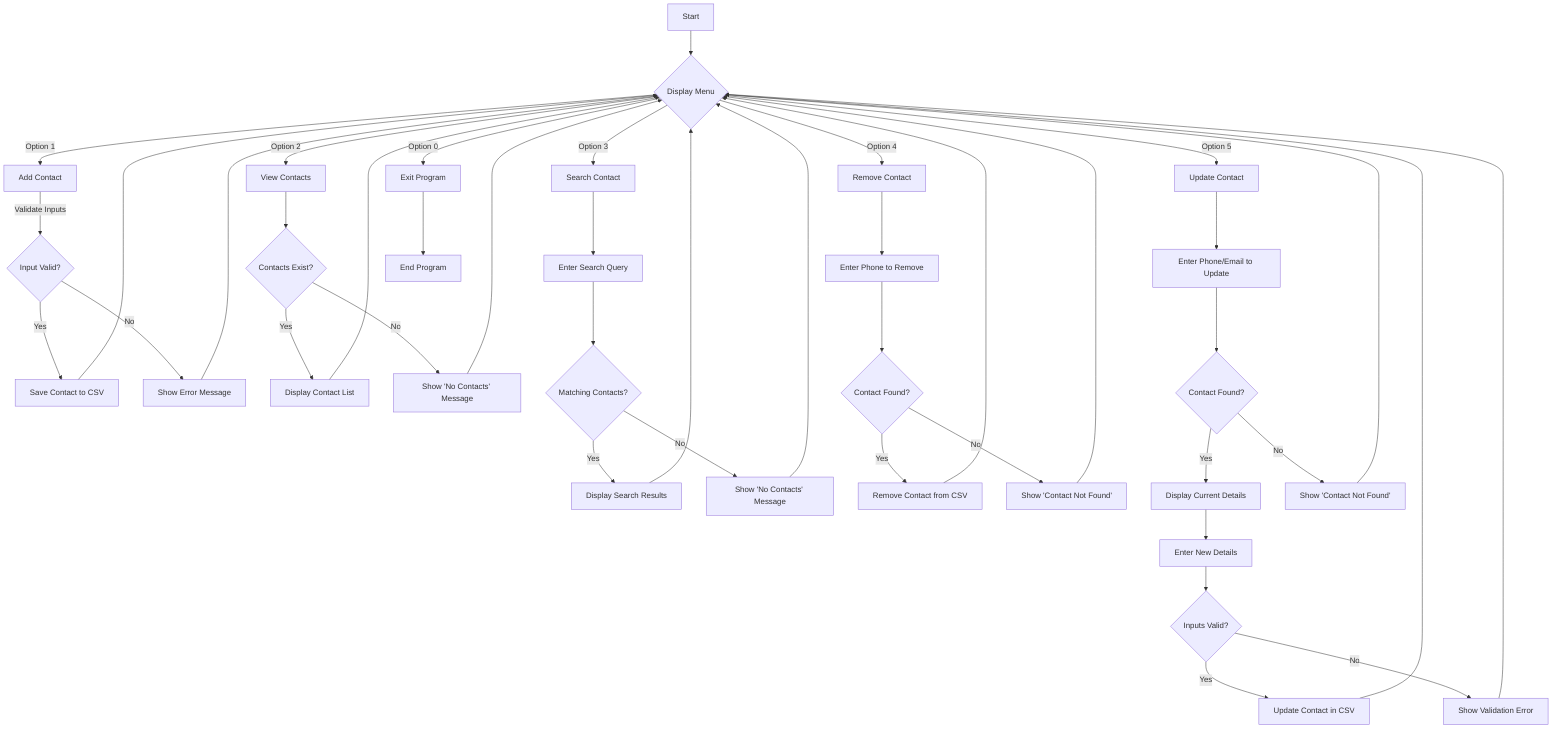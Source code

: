 flowchart TD
    A[Start] --> B{Display Menu}
    B --> |Option 1| C[Add Contact]
    B --> |Option 2| D[View Contacts]
    B --> |Option 3| E[Search Contact]
    B --> |Option 4| F[Remove Contact]
    B --> |Option 5| G[Update Contact]
    B --> |Option 0| H[Exit Program]

    C --> |Validate Inputs| I{Input Valid?}
    I --> |Yes| J[Save Contact to CSV]
    I --> |No| K[Show Error Message]
    J --> B
    K --> B

    D --> L{Contacts Exist?}
    L --> |Yes| M[Display Contact List]
    L --> |No| N[Show 'No Contacts' Message]
    M --> B
    N --> B

    E --> O[Enter Search Query]
    O --> P{Matching Contacts?}
    P --> |Yes| Q[Display Search Results]
    P --> |No| R[Show 'No Contacts' Message]
    Q --> B
    R --> B

    F --> S[Enter Phone to Remove]
    S --> T{Contact Found?}
    T --> |Yes| U[Remove Contact from CSV]
    T --> |No| V[Show 'Contact Not Found']
    U --> B
    V --> B

    G --> W[Enter Phone/Email to Update]
    W --> X{Contact Found?}
    X --> |Yes| Y[Display Current Details]
    X --> |No| Z[Show 'Contact Not Found']
    Y --> AA[Enter New Details]
    AA --> AB{Inputs Valid?}
    AB --> |Yes| AC[Update Contact in CSV]
    AB --> |No| AD[Show Validation Error]
    AC --> B
    AD --> B
    Z --> B

    H --> AE[End Program]